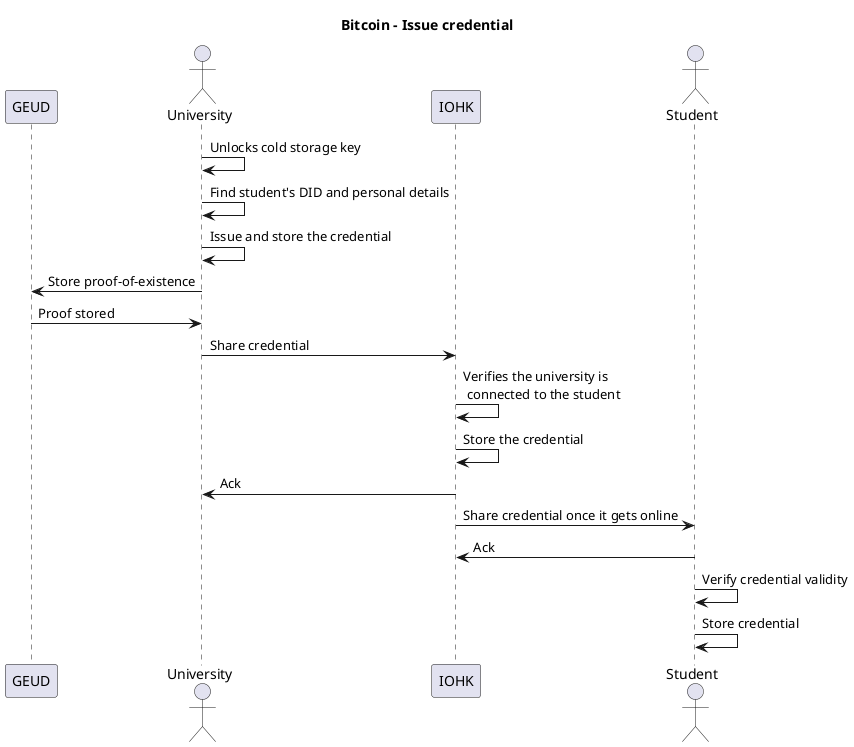 @startuml
title Bitcoin - Issue credential

participant GEUD
actor University
participant IOHK
actor Student

University -> University : Unlocks cold storage key
University -> University : Find student's DID and personal details
University -> University : Issue and store the credential
University -> GEUD : Store proof-of-existence
GEUD -> University : Proof stored
University -> IOHK : Share credential
IOHK -> IOHK : Verifies the university is\n connected to the student
IOHK -> IOHK : Store the credential
IOHK -> University : Ack
IOHK -> Student : Share credential once it gets online
Student -> IOHK : Ack
Student -> Student : Verify credential validity
Student -> Student : Store credential
@enduml